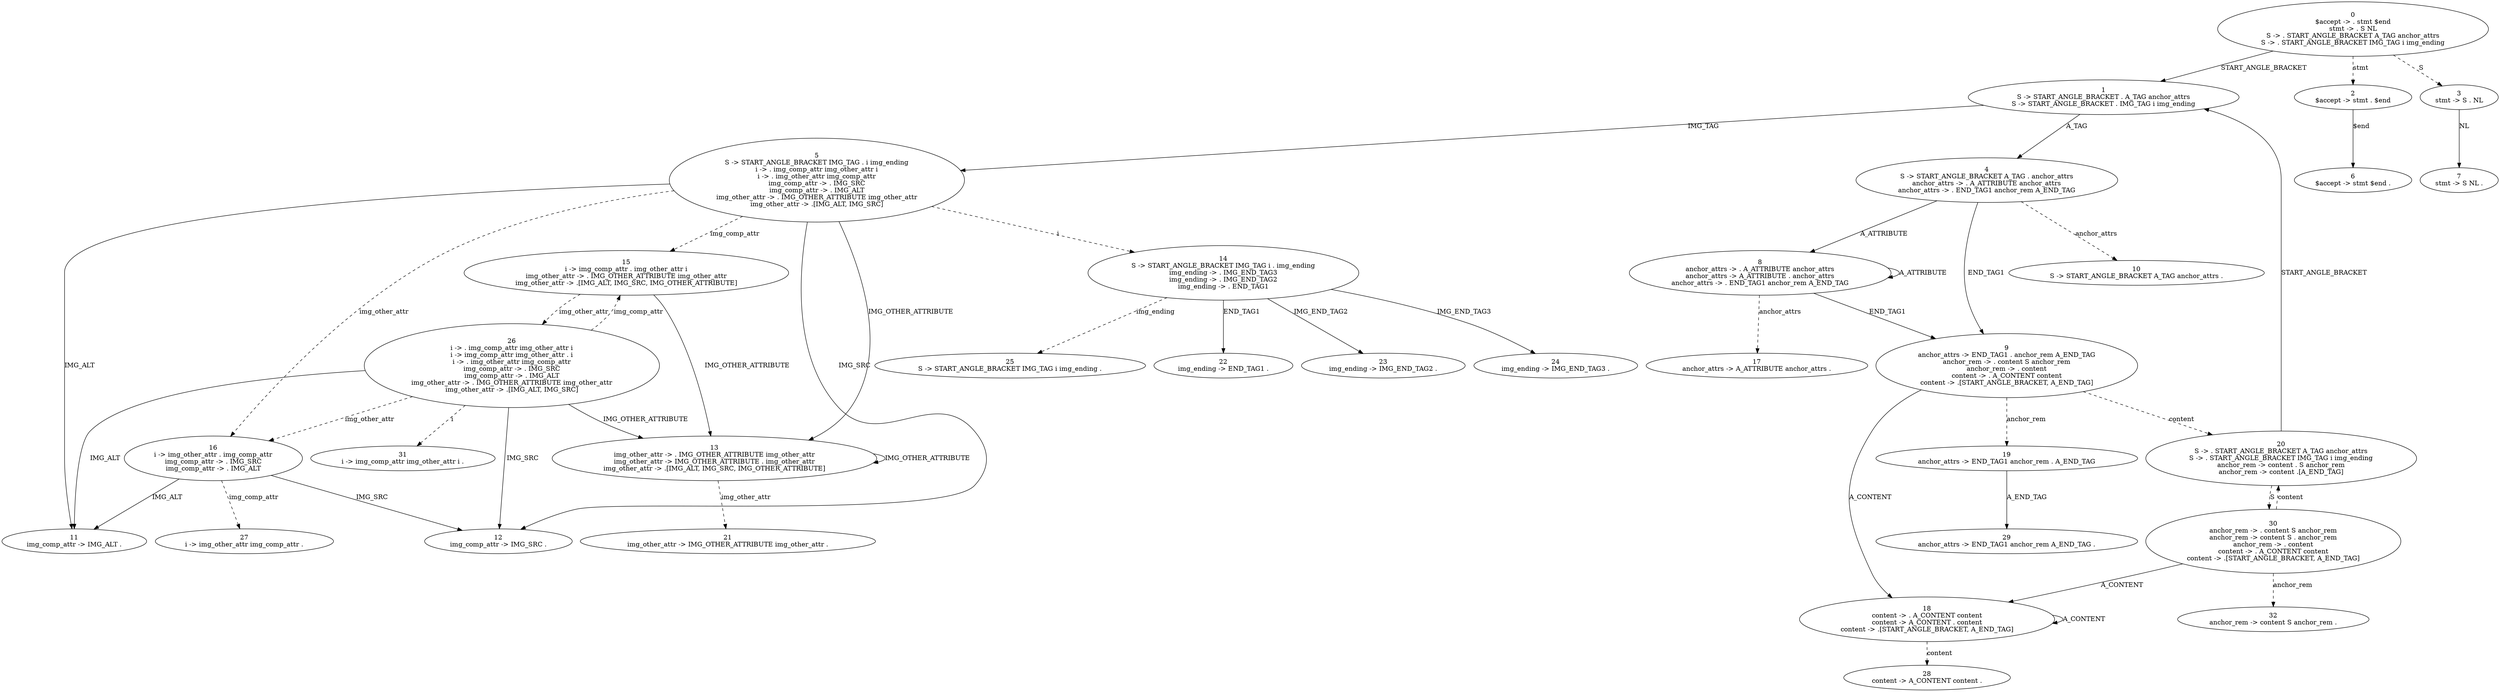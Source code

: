 digraph Automaton {
  0 [label="0\n$accept -> . stmt $end\nstmt -> . S NL\nS -> . START_ANGLE_BRACKET A_TAG anchor_attrs\nS -> . START_ANGLE_BRACKET IMG_TAG i img_ending"]
  0 -> 1 [style=solid label="START_ANGLE_BRACKET"]
  0 -> 2 [style=dashed label="stmt"]
  0 -> 3 [style=dashed label="S"]
  1 [label="1\nS -> START_ANGLE_BRACKET . A_TAG anchor_attrs\nS -> START_ANGLE_BRACKET . IMG_TAG i img_ending"]
  1 -> 4 [style=solid label="A_TAG"]
  1 -> 5 [style=solid label="IMG_TAG"]
  2 [label="2\n$accept -> stmt . $end"]
  2 -> 6 [style=solid label="$end"]
  3 [label="3\nstmt -> S . NL"]
  3 -> 7 [style=solid label="NL"]
  4 [label="4\nS -> START_ANGLE_BRACKET A_TAG . anchor_attrs\nanchor_attrs -> . A_ATTRIBUTE anchor_attrs\nanchor_attrs -> . END_TAG1 anchor_rem A_END_TAG"]
  4 -> 8 [style=solid label="A_ATTRIBUTE"]
  4 -> 9 [style=solid label="END_TAG1"]
  4 -> 10 [style=dashed label="anchor_attrs"]
  5 [label="5\nS -> START_ANGLE_BRACKET IMG_TAG . i img_ending\ni -> . img_comp_attr img_other_attr i\ni -> . img_other_attr img_comp_attr\nimg_comp_attr -> . IMG_SRC\nimg_comp_attr -> . IMG_ALT\nimg_other_attr -> . IMG_OTHER_ATTRIBUTE img_other_attr\nimg_other_attr -> .[IMG_ALT, IMG_SRC]"]
  5 -> 11 [style=solid label="IMG_ALT"]
  5 -> 12 [style=solid label="IMG_SRC"]
  5 -> 13 [style=solid label="IMG_OTHER_ATTRIBUTE"]
  5 -> 14 [style=dashed label="i"]
  5 -> 15 [style=dashed label="img_comp_attr"]
  5 -> 16 [style=dashed label="img_other_attr"]
  6 [label="6\n$accept -> stmt $end ."]
  7 [label="7\nstmt -> S NL ."]
  8 [label="8\nanchor_attrs -> . A_ATTRIBUTE anchor_attrs\nanchor_attrs -> A_ATTRIBUTE . anchor_attrs\nanchor_attrs -> . END_TAG1 anchor_rem A_END_TAG"]
  8 -> 8 [style=solid label="A_ATTRIBUTE"]
  8 -> 9 [style=solid label="END_TAG1"]
  8 -> 17 [style=dashed label="anchor_attrs"]
  9 [label="9\nanchor_attrs -> END_TAG1 . anchor_rem A_END_TAG\nanchor_rem -> . content S anchor_rem\nanchor_rem -> . content\ncontent -> . A_CONTENT content\ncontent -> .[START_ANGLE_BRACKET, A_END_TAG]"]
  9 -> 18 [style=solid label="A_CONTENT"]
  9 -> 19 [style=dashed label="anchor_rem"]
  9 -> 20 [style=dashed label="content"]
  10 [label="10\nS -> START_ANGLE_BRACKET A_TAG anchor_attrs ."]
  11 [label="11\nimg_comp_attr -> IMG_ALT ."]
  12 [label="12\nimg_comp_attr -> IMG_SRC ."]
  13 [label="13\nimg_other_attr -> . IMG_OTHER_ATTRIBUTE img_other_attr\nimg_other_attr -> IMG_OTHER_ATTRIBUTE . img_other_attr\nimg_other_attr -> .[IMG_ALT, IMG_SRC, IMG_OTHER_ATTRIBUTE]"]
  13 -> 13 [style=solid label="IMG_OTHER_ATTRIBUTE"]
  13 -> 21 [style=dashed label="img_other_attr"]
  14 [label="14\nS -> START_ANGLE_BRACKET IMG_TAG i . img_ending\nimg_ending -> . IMG_END_TAG3\nimg_ending -> . IMG_END_TAG2\nimg_ending -> . END_TAG1"]
  14 -> 22 [style=solid label="END_TAG1"]
  14 -> 23 [style=solid label="IMG_END_TAG2"]
  14 -> 24 [style=solid label="IMG_END_TAG3"]
  14 -> 25 [style=dashed label="img_ending"]
  15 [label="15\ni -> img_comp_attr . img_other_attr i\nimg_other_attr -> . IMG_OTHER_ATTRIBUTE img_other_attr\nimg_other_attr -> .[IMG_ALT, IMG_SRC, IMG_OTHER_ATTRIBUTE]"]
  15 -> 13 [style=solid label="IMG_OTHER_ATTRIBUTE"]
  15 -> 26 [style=dashed label="img_other_attr"]
  16 [label="16\ni -> img_other_attr . img_comp_attr\nimg_comp_attr -> . IMG_SRC\nimg_comp_attr -> . IMG_ALT"]
  16 -> 11 [style=solid label="IMG_ALT"]
  16 -> 12 [style=solid label="IMG_SRC"]
  16 -> 27 [style=dashed label="img_comp_attr"]
  17 [label="17\nanchor_attrs -> A_ATTRIBUTE anchor_attrs ."]
  18 [label="18\ncontent -> . A_CONTENT content\ncontent -> A_CONTENT . content\ncontent -> .[START_ANGLE_BRACKET, A_END_TAG]"]
  18 -> 18 [style=solid label="A_CONTENT"]
  18 -> 28 [style=dashed label="content"]
  19 [label="19\nanchor_attrs -> END_TAG1 anchor_rem . A_END_TAG"]
  19 -> 29 [style=solid label="A_END_TAG"]
  20 [label="20\nS -> . START_ANGLE_BRACKET A_TAG anchor_attrs\nS -> . START_ANGLE_BRACKET IMG_TAG i img_ending\nanchor_rem -> content . S anchor_rem\nanchor_rem -> content .[A_END_TAG]"]
  20 -> 1 [style=solid label="START_ANGLE_BRACKET"]
  20 -> 30 [style=dashed label="S"]
  21 [label="21\nimg_other_attr -> IMG_OTHER_ATTRIBUTE img_other_attr ."]
  22 [label="22\nimg_ending -> END_TAG1 ."]
  23 [label="23\nimg_ending -> IMG_END_TAG2 ."]
  24 [label="24\nimg_ending -> IMG_END_TAG3 ."]
  25 [label="25\nS -> START_ANGLE_BRACKET IMG_TAG i img_ending ."]
  26 [label="26\ni -> . img_comp_attr img_other_attr i\ni -> img_comp_attr img_other_attr . i\ni -> . img_other_attr img_comp_attr\nimg_comp_attr -> . IMG_SRC\nimg_comp_attr -> . IMG_ALT\nimg_other_attr -> . IMG_OTHER_ATTRIBUTE img_other_attr\nimg_other_attr -> .[IMG_ALT, IMG_SRC]"]
  26 -> 11 [style=solid label="IMG_ALT"]
  26 -> 12 [style=solid label="IMG_SRC"]
  26 -> 13 [style=solid label="IMG_OTHER_ATTRIBUTE"]
  26 -> 31 [style=dashed label="i"]
  26 -> 15 [style=dashed label="img_comp_attr"]
  26 -> 16 [style=dashed label="img_other_attr"]
  27 [label="27\ni -> img_other_attr img_comp_attr ."]
  28 [label="28\ncontent -> A_CONTENT content ."]
  29 [label="29\nanchor_attrs -> END_TAG1 anchor_rem A_END_TAG ."]
  30 [label="30\nanchor_rem -> . content S anchor_rem\nanchor_rem -> content S . anchor_rem\nanchor_rem -> . content\ncontent -> . A_CONTENT content\ncontent -> .[START_ANGLE_BRACKET, A_END_TAG]"]
  30 -> 18 [style=solid label="A_CONTENT"]
  30 -> 32 [style=dashed label="anchor_rem"]
  30 -> 20 [style=dashed label="content"]
  31 [label="31\ni -> img_comp_attr img_other_attr i ."]
  32 [label="32\nanchor_rem -> content S anchor_rem ."]
}
